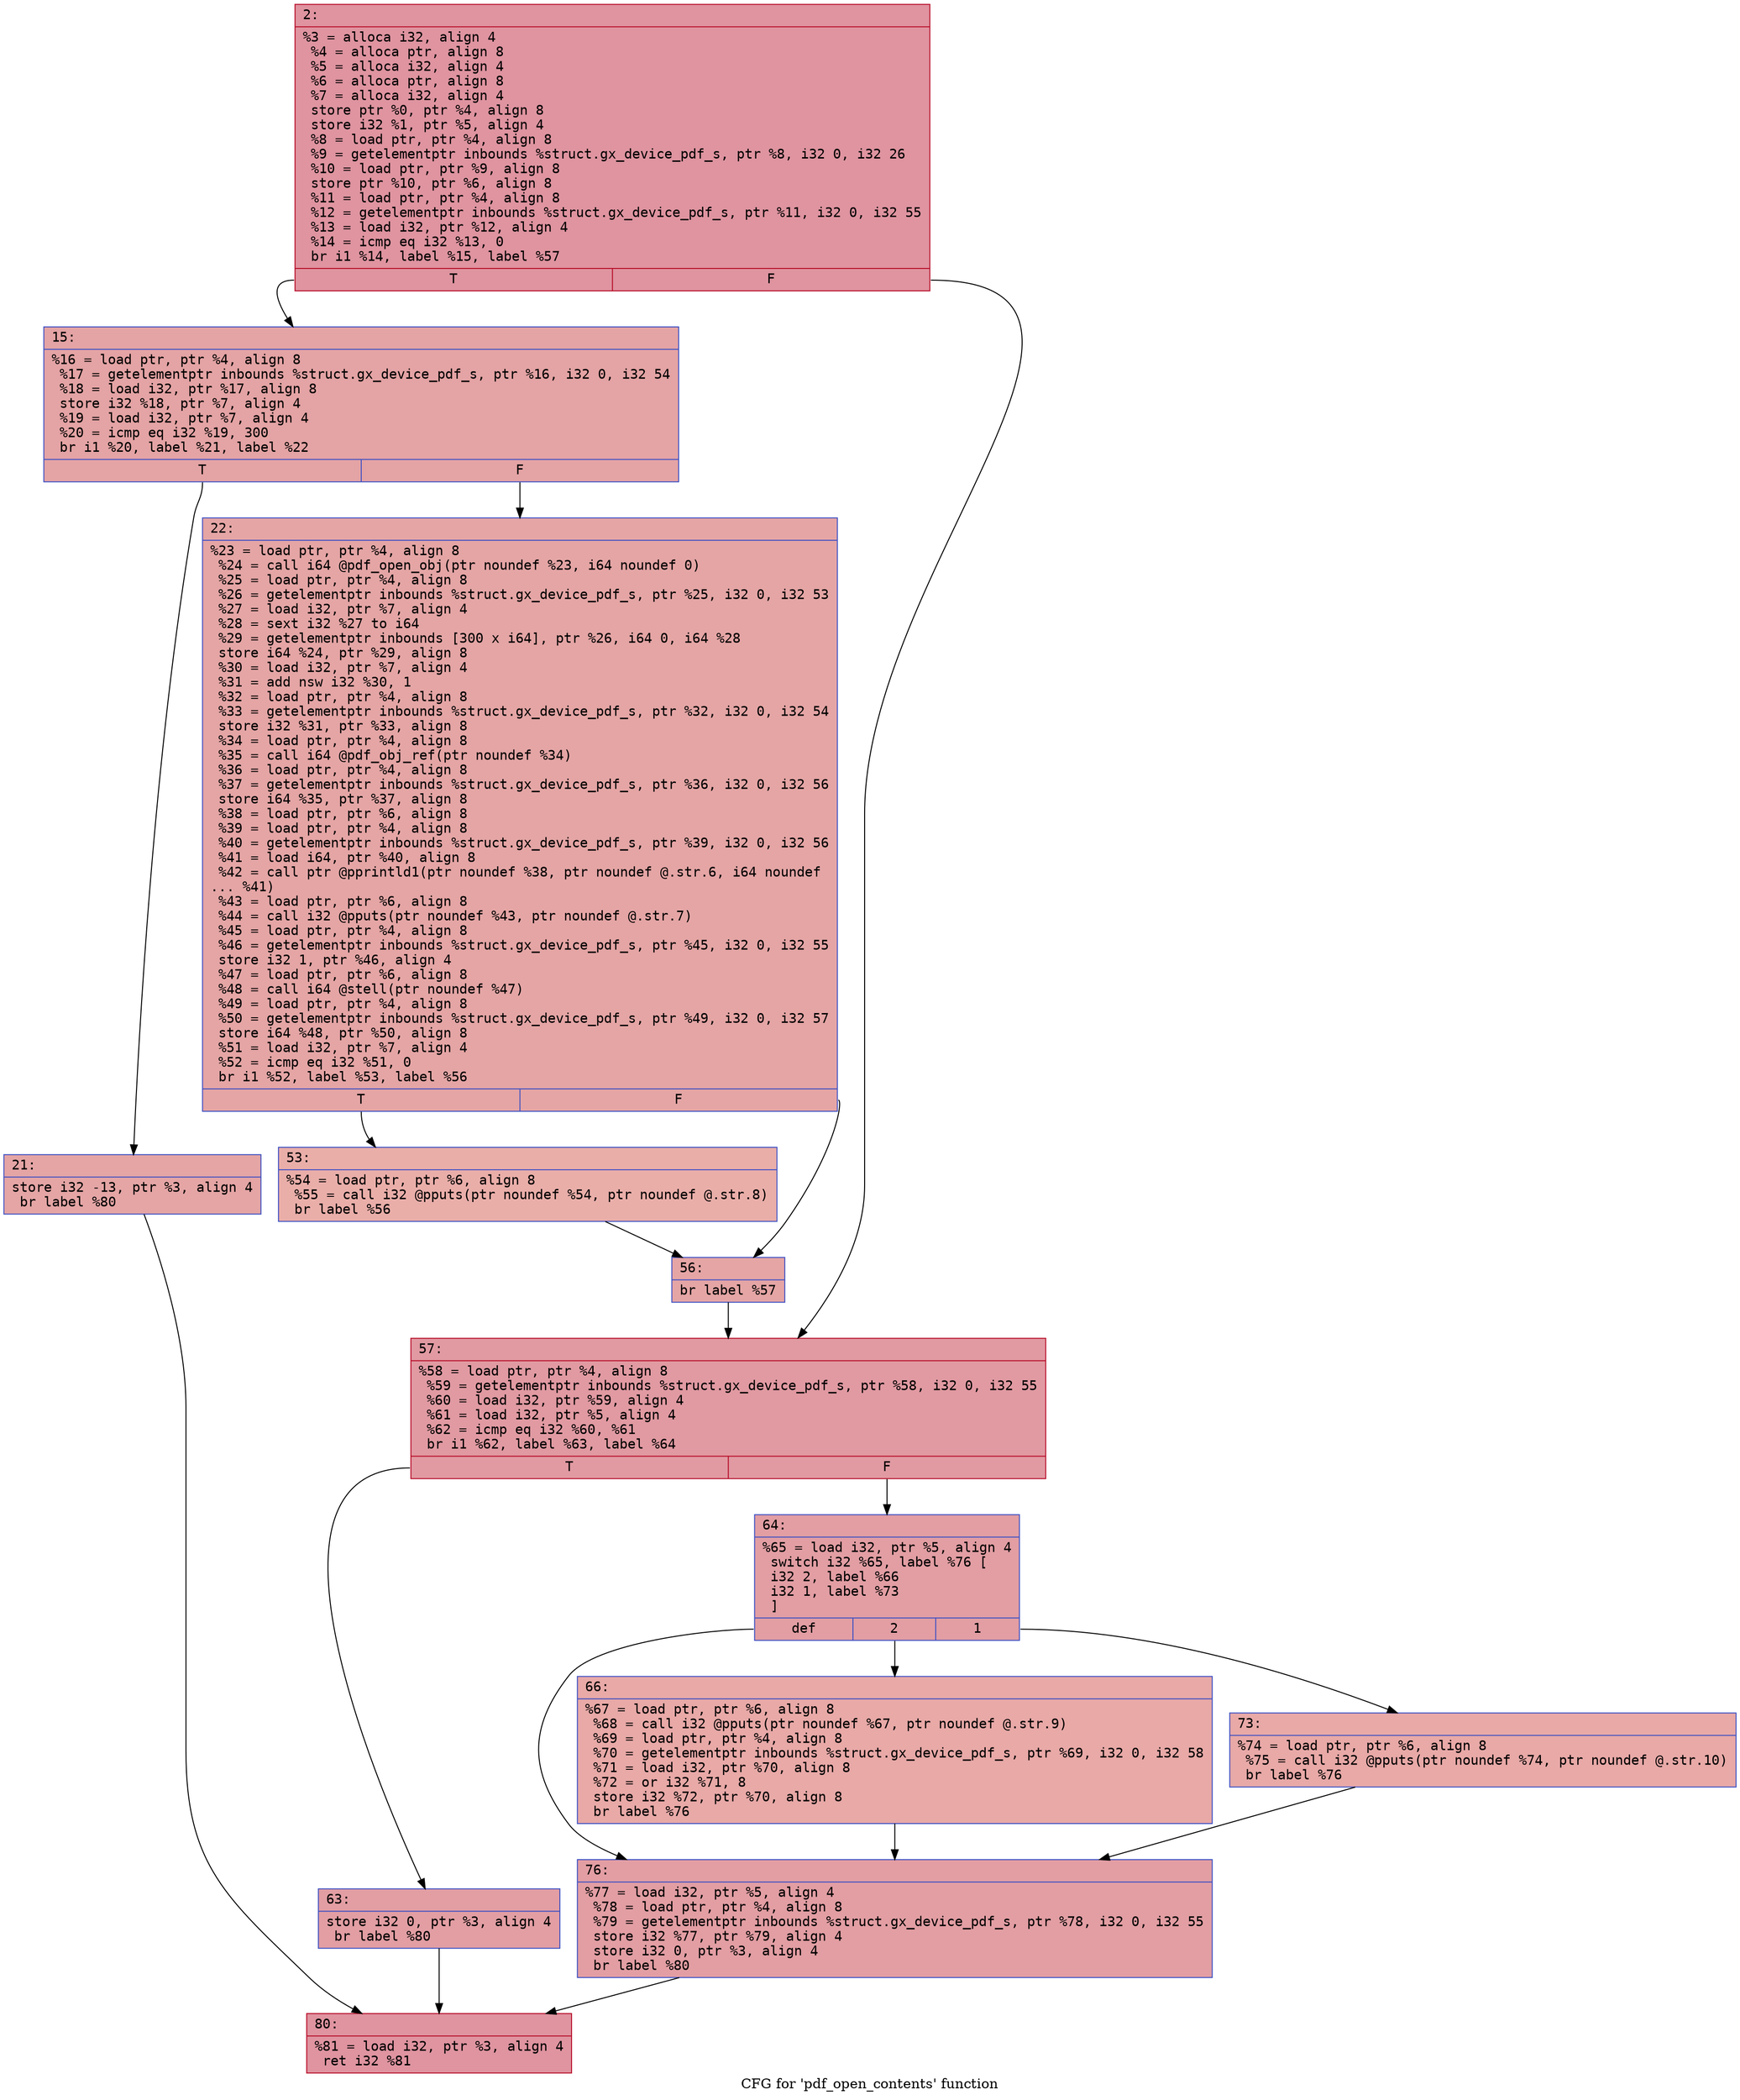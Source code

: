 digraph "CFG for 'pdf_open_contents' function" {
	label="CFG for 'pdf_open_contents' function";

	Node0x6000020b1360 [shape=record,color="#b70d28ff", style=filled, fillcolor="#b70d2870" fontname="Courier",label="{2:\l|  %3 = alloca i32, align 4\l  %4 = alloca ptr, align 8\l  %5 = alloca i32, align 4\l  %6 = alloca ptr, align 8\l  %7 = alloca i32, align 4\l  store ptr %0, ptr %4, align 8\l  store i32 %1, ptr %5, align 4\l  %8 = load ptr, ptr %4, align 8\l  %9 = getelementptr inbounds %struct.gx_device_pdf_s, ptr %8, i32 0, i32 26\l  %10 = load ptr, ptr %9, align 8\l  store ptr %10, ptr %6, align 8\l  %11 = load ptr, ptr %4, align 8\l  %12 = getelementptr inbounds %struct.gx_device_pdf_s, ptr %11, i32 0, i32 55\l  %13 = load i32, ptr %12, align 4\l  %14 = icmp eq i32 %13, 0\l  br i1 %14, label %15, label %57\l|{<s0>T|<s1>F}}"];
	Node0x6000020b1360:s0 -> Node0x6000020b13b0[tooltip="2 -> 15\nProbability 37.50%" ];
	Node0x6000020b1360:s1 -> Node0x6000020b1540[tooltip="2 -> 57\nProbability 62.50%" ];
	Node0x6000020b13b0 [shape=record,color="#3d50c3ff", style=filled, fillcolor="#c32e3170" fontname="Courier",label="{15:\l|  %16 = load ptr, ptr %4, align 8\l  %17 = getelementptr inbounds %struct.gx_device_pdf_s, ptr %16, i32 0, i32 54\l  %18 = load i32, ptr %17, align 8\l  store i32 %18, ptr %7, align 4\l  %19 = load i32, ptr %7, align 4\l  %20 = icmp eq i32 %19, 300\l  br i1 %20, label %21, label %22\l|{<s0>T|<s1>F}}"];
	Node0x6000020b13b0:s0 -> Node0x6000020b1400[tooltip="15 -> 21\nProbability 50.00%" ];
	Node0x6000020b13b0:s1 -> Node0x6000020b1450[tooltip="15 -> 22\nProbability 50.00%" ];
	Node0x6000020b1400 [shape=record,color="#3d50c3ff", style=filled, fillcolor="#c5333470" fontname="Courier",label="{21:\l|  store i32 -13, ptr %3, align 4\l  br label %80\l}"];
	Node0x6000020b1400 -> Node0x6000020b1720[tooltip="21 -> 80\nProbability 100.00%" ];
	Node0x6000020b1450 [shape=record,color="#3d50c3ff", style=filled, fillcolor="#c5333470" fontname="Courier",label="{22:\l|  %23 = load ptr, ptr %4, align 8\l  %24 = call i64 @pdf_open_obj(ptr noundef %23, i64 noundef 0)\l  %25 = load ptr, ptr %4, align 8\l  %26 = getelementptr inbounds %struct.gx_device_pdf_s, ptr %25, i32 0, i32 53\l  %27 = load i32, ptr %7, align 4\l  %28 = sext i32 %27 to i64\l  %29 = getelementptr inbounds [300 x i64], ptr %26, i64 0, i64 %28\l  store i64 %24, ptr %29, align 8\l  %30 = load i32, ptr %7, align 4\l  %31 = add nsw i32 %30, 1\l  %32 = load ptr, ptr %4, align 8\l  %33 = getelementptr inbounds %struct.gx_device_pdf_s, ptr %32, i32 0, i32 54\l  store i32 %31, ptr %33, align 8\l  %34 = load ptr, ptr %4, align 8\l  %35 = call i64 @pdf_obj_ref(ptr noundef %34)\l  %36 = load ptr, ptr %4, align 8\l  %37 = getelementptr inbounds %struct.gx_device_pdf_s, ptr %36, i32 0, i32 56\l  store i64 %35, ptr %37, align 8\l  %38 = load ptr, ptr %6, align 8\l  %39 = load ptr, ptr %4, align 8\l  %40 = getelementptr inbounds %struct.gx_device_pdf_s, ptr %39, i32 0, i32 56\l  %41 = load i64, ptr %40, align 8\l  %42 = call ptr @pprintld1(ptr noundef %38, ptr noundef @.str.6, i64 noundef\l... %41)\l  %43 = load ptr, ptr %6, align 8\l  %44 = call i32 @pputs(ptr noundef %43, ptr noundef @.str.7)\l  %45 = load ptr, ptr %4, align 8\l  %46 = getelementptr inbounds %struct.gx_device_pdf_s, ptr %45, i32 0, i32 55\l  store i32 1, ptr %46, align 4\l  %47 = load ptr, ptr %6, align 8\l  %48 = call i64 @stell(ptr noundef %47)\l  %49 = load ptr, ptr %4, align 8\l  %50 = getelementptr inbounds %struct.gx_device_pdf_s, ptr %49, i32 0, i32 57\l  store i64 %48, ptr %50, align 8\l  %51 = load i32, ptr %7, align 4\l  %52 = icmp eq i32 %51, 0\l  br i1 %52, label %53, label %56\l|{<s0>T|<s1>F}}"];
	Node0x6000020b1450:s0 -> Node0x6000020b14a0[tooltip="22 -> 53\nProbability 37.50%" ];
	Node0x6000020b1450:s1 -> Node0x6000020b14f0[tooltip="22 -> 56\nProbability 62.50%" ];
	Node0x6000020b14a0 [shape=record,color="#3d50c3ff", style=filled, fillcolor="#d0473d70" fontname="Courier",label="{53:\l|  %54 = load ptr, ptr %6, align 8\l  %55 = call i32 @pputs(ptr noundef %54, ptr noundef @.str.8)\l  br label %56\l}"];
	Node0x6000020b14a0 -> Node0x6000020b14f0[tooltip="53 -> 56\nProbability 100.00%" ];
	Node0x6000020b14f0 [shape=record,color="#3d50c3ff", style=filled, fillcolor="#c5333470" fontname="Courier",label="{56:\l|  br label %57\l}"];
	Node0x6000020b14f0 -> Node0x6000020b1540[tooltip="56 -> 57\nProbability 100.00%" ];
	Node0x6000020b1540 [shape=record,color="#b70d28ff", style=filled, fillcolor="#bb1b2c70" fontname="Courier",label="{57:\l|  %58 = load ptr, ptr %4, align 8\l  %59 = getelementptr inbounds %struct.gx_device_pdf_s, ptr %58, i32 0, i32 55\l  %60 = load i32, ptr %59, align 4\l  %61 = load i32, ptr %5, align 4\l  %62 = icmp eq i32 %60, %61\l  br i1 %62, label %63, label %64\l|{<s0>T|<s1>F}}"];
	Node0x6000020b1540:s0 -> Node0x6000020b1590[tooltip="57 -> 63\nProbability 50.00%" ];
	Node0x6000020b1540:s1 -> Node0x6000020b15e0[tooltip="57 -> 64\nProbability 50.00%" ];
	Node0x6000020b1590 [shape=record,color="#3d50c3ff", style=filled, fillcolor="#be242e70" fontname="Courier",label="{63:\l|  store i32 0, ptr %3, align 4\l  br label %80\l}"];
	Node0x6000020b1590 -> Node0x6000020b1720[tooltip="63 -> 80\nProbability 100.00%" ];
	Node0x6000020b15e0 [shape=record,color="#3d50c3ff", style=filled, fillcolor="#be242e70" fontname="Courier",label="{64:\l|  %65 = load i32, ptr %5, align 4\l  switch i32 %65, label %76 [\l    i32 2, label %66\l    i32 1, label %73\l  ]\l|{<s0>def|<s1>2|<s2>1}}"];
	Node0x6000020b15e0:s0 -> Node0x6000020b16d0[tooltip="64 -> 76\nProbability 33.33%" ];
	Node0x6000020b15e0:s1 -> Node0x6000020b1630[tooltip="64 -> 66\nProbability 33.33%" ];
	Node0x6000020b15e0:s2 -> Node0x6000020b1680[tooltip="64 -> 73\nProbability 33.33%" ];
	Node0x6000020b1630 [shape=record,color="#3d50c3ff", style=filled, fillcolor="#ca3b3770" fontname="Courier",label="{66:\l|  %67 = load ptr, ptr %6, align 8\l  %68 = call i32 @pputs(ptr noundef %67, ptr noundef @.str.9)\l  %69 = load ptr, ptr %4, align 8\l  %70 = getelementptr inbounds %struct.gx_device_pdf_s, ptr %69, i32 0, i32 58\l  %71 = load i32, ptr %70, align 8\l  %72 = or i32 %71, 8\l  store i32 %72, ptr %70, align 8\l  br label %76\l}"];
	Node0x6000020b1630 -> Node0x6000020b16d0[tooltip="66 -> 76\nProbability 100.00%" ];
	Node0x6000020b1680 [shape=record,color="#3d50c3ff", style=filled, fillcolor="#ca3b3770" fontname="Courier",label="{73:\l|  %74 = load ptr, ptr %6, align 8\l  %75 = call i32 @pputs(ptr noundef %74, ptr noundef @.str.10)\l  br label %76\l}"];
	Node0x6000020b1680 -> Node0x6000020b16d0[tooltip="73 -> 76\nProbability 100.00%" ];
	Node0x6000020b16d0 [shape=record,color="#3d50c3ff", style=filled, fillcolor="#be242e70" fontname="Courier",label="{76:\l|  %77 = load i32, ptr %5, align 4\l  %78 = load ptr, ptr %4, align 8\l  %79 = getelementptr inbounds %struct.gx_device_pdf_s, ptr %78, i32 0, i32 55\l  store i32 %77, ptr %79, align 4\l  store i32 0, ptr %3, align 4\l  br label %80\l}"];
	Node0x6000020b16d0 -> Node0x6000020b1720[tooltip="76 -> 80\nProbability 100.00%" ];
	Node0x6000020b1720 [shape=record,color="#b70d28ff", style=filled, fillcolor="#b70d2870" fontname="Courier",label="{80:\l|  %81 = load i32, ptr %3, align 4\l  ret i32 %81\l}"];
}
